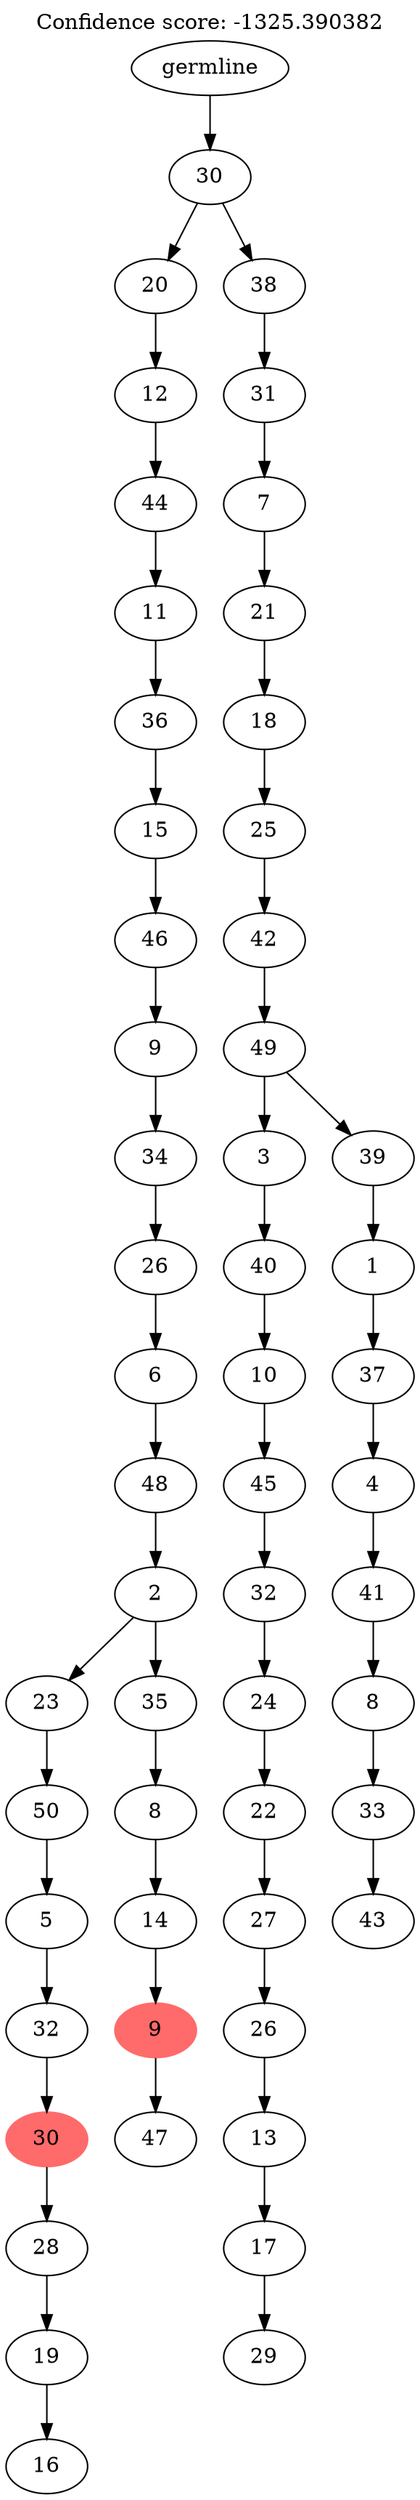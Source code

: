 digraph g {
	"54" -> "55";
	"55" [label="16"];
	"53" -> "54";
	"54" [label="19"];
	"52" -> "53";
	"53" [label="28"];
	"51" -> "52";
	"52" [color=indianred1, style=filled, label="30"];
	"50" -> "51";
	"51" [label="32"];
	"49" -> "50";
	"50" [label="5"];
	"48" -> "49";
	"49" [label="50"];
	"46" -> "47";
	"47" [label="47"];
	"45" -> "46";
	"46" [color=indianred1, style=filled, label="9"];
	"44" -> "45";
	"45" [label="14"];
	"43" -> "44";
	"44" [label="8"];
	"42" -> "43";
	"43" [label="35"];
	"42" -> "48";
	"48" [label="23"];
	"41" -> "42";
	"42" [label="2"];
	"40" -> "41";
	"41" [label="48"];
	"39" -> "40";
	"40" [label="6"];
	"38" -> "39";
	"39" [label="26"];
	"37" -> "38";
	"38" [label="34"];
	"36" -> "37";
	"37" [label="9"];
	"35" -> "36";
	"36" [label="46"];
	"34" -> "35";
	"35" [label="15"];
	"33" -> "34";
	"34" [label="36"];
	"32" -> "33";
	"33" [label="11"];
	"31" -> "32";
	"32" [label="44"];
	"30" -> "31";
	"31" [label="12"];
	"28" -> "29";
	"29" [label="29"];
	"27" -> "28";
	"28" [label="17"];
	"26" -> "27";
	"27" [label="13"];
	"25" -> "26";
	"26" [label="26"];
	"24" -> "25";
	"25" [label="27"];
	"23" -> "24";
	"24" [label="22"];
	"22" -> "23";
	"23" [label="24"];
	"21" -> "22";
	"22" [label="32"];
	"20" -> "21";
	"21" [label="45"];
	"19" -> "20";
	"20" [label="10"];
	"18" -> "19";
	"19" [label="40"];
	"16" -> "17";
	"17" [label="43"];
	"15" -> "16";
	"16" [label="33"];
	"14" -> "15";
	"15" [label="8"];
	"13" -> "14";
	"14" [label="41"];
	"12" -> "13";
	"13" [label="4"];
	"11" -> "12";
	"12" [label="37"];
	"10" -> "11";
	"11" [label="1"];
	"9" -> "10";
	"10" [label="39"];
	"9" -> "18";
	"18" [label="3"];
	"8" -> "9";
	"9" [label="49"];
	"7" -> "8";
	"8" [label="42"];
	"6" -> "7";
	"7" [label="25"];
	"5" -> "6";
	"6" [label="18"];
	"4" -> "5";
	"5" [label="21"];
	"3" -> "4";
	"4" [label="7"];
	"2" -> "3";
	"3" [label="31"];
	"1" -> "2";
	"2" [label="38"];
	"1" -> "30";
	"30" [label="20"];
	"0" -> "1";
	"1" [label="30"];
	"0" [label="germline"];
	labelloc="t";
	label="Confidence score: -1325.390382";
}
